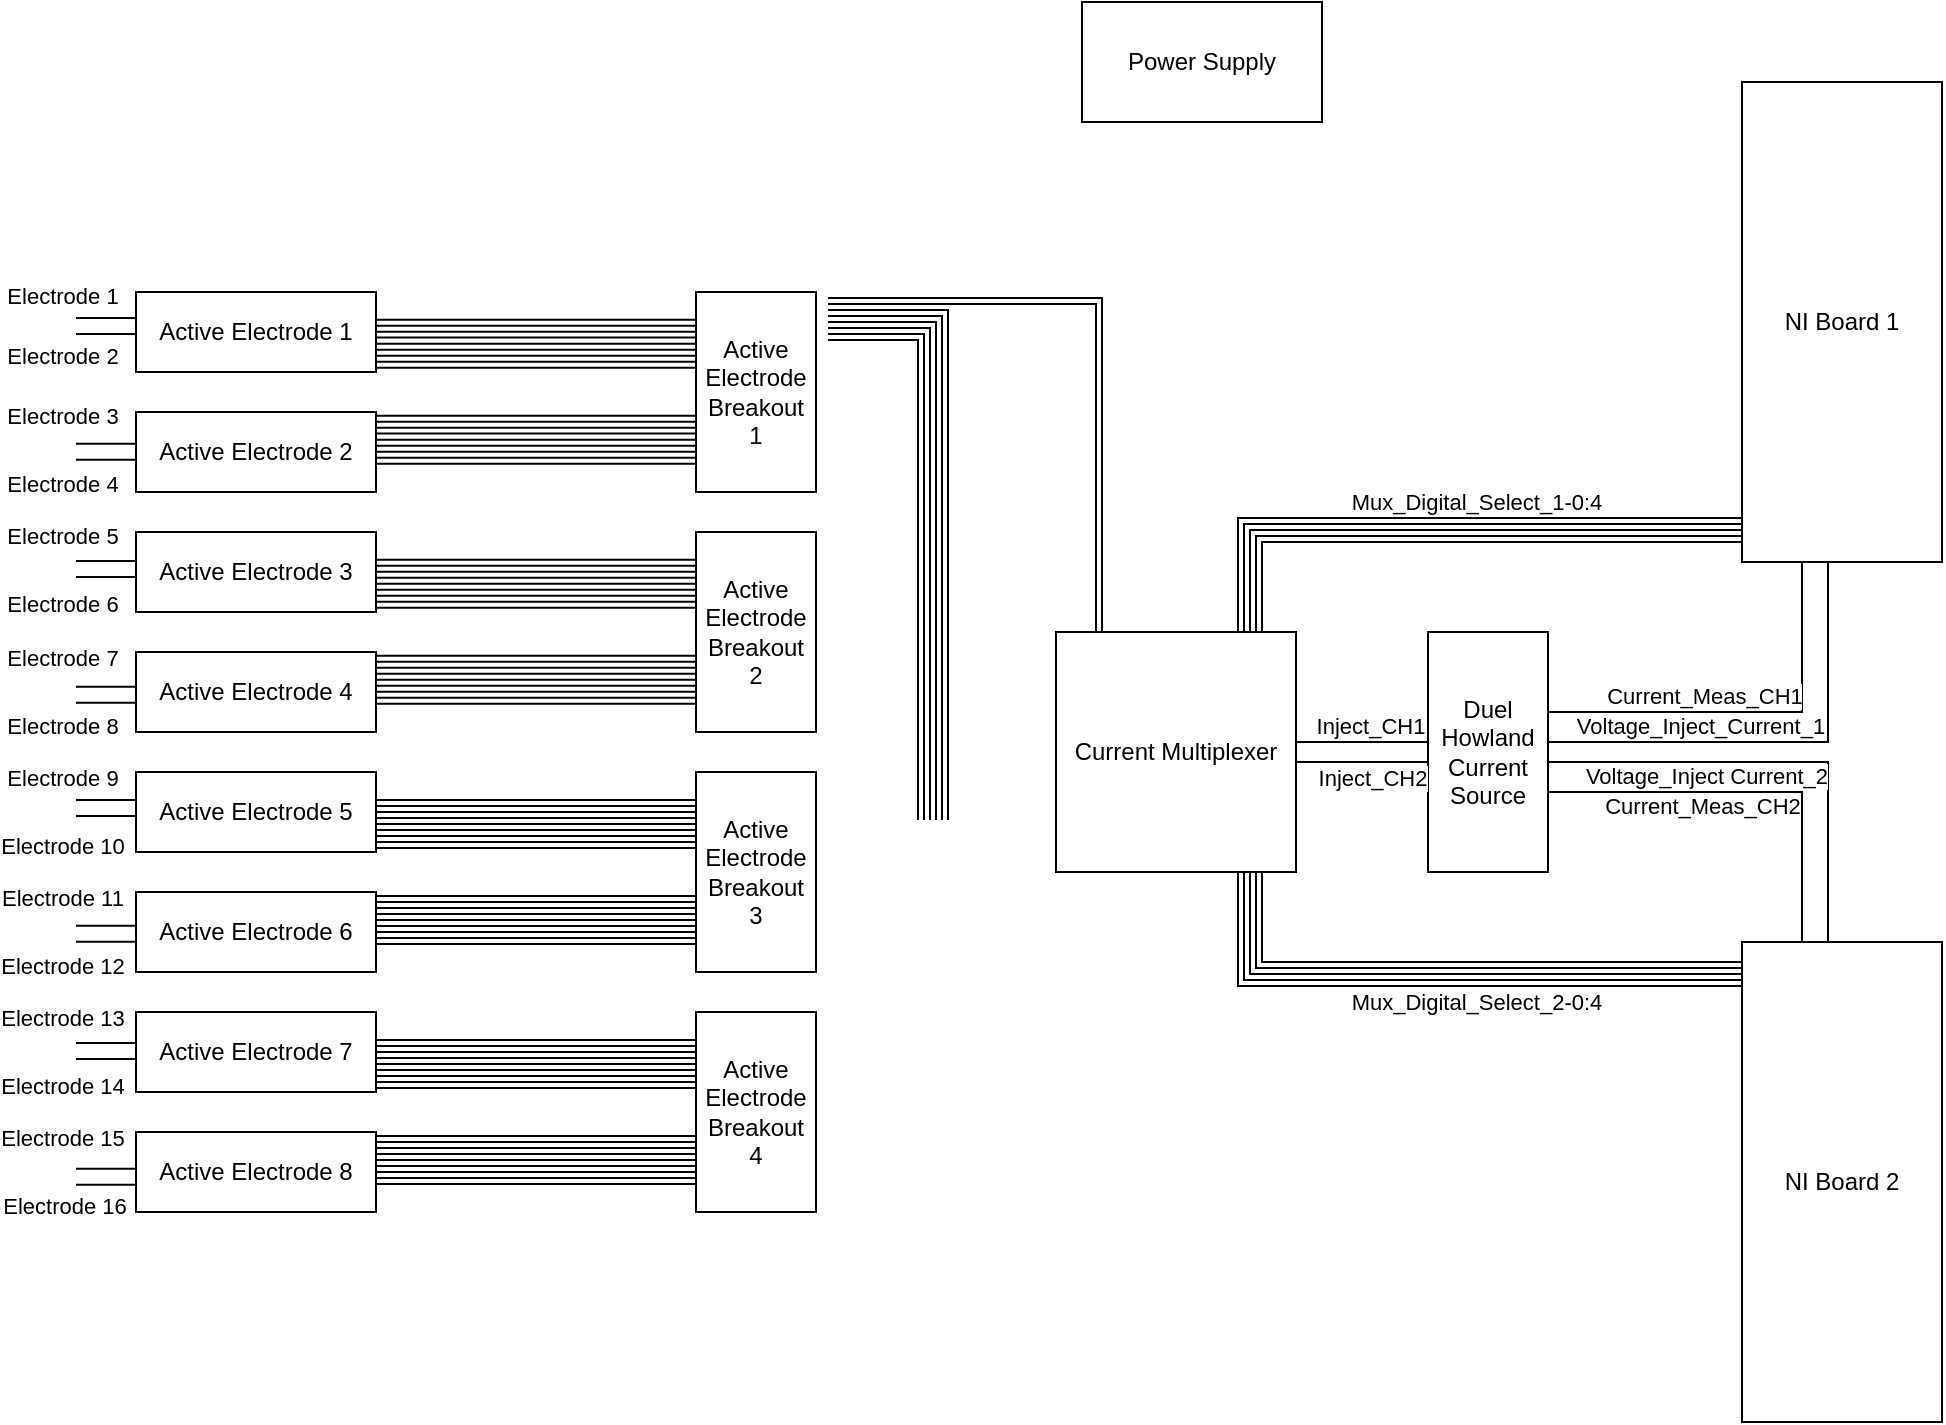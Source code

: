 <mxfile version="21.2.8" type="device">
  <diagram name="Page-1" id="ShV20Z2ZP1cV4ROH8Ejp">
    <mxGraphModel dx="332" dy="193" grid="1" gridSize="1" guides="1" tooltips="1" connect="0" arrows="1" fold="1" page="1" pageScale="1" pageWidth="1100" pageHeight="850" math="0" shadow="0">
      <root>
        <mxCell id="0" />
        <mxCell id="1" parent="0" />
        <mxCell id="7j_WNveRQaLAsvGpjoFR-3" value="Active Electrode 1" style="rounded=0;whiteSpace=wrap;html=1;labelBackgroundColor=none;" parent="1" vertex="1">
          <mxGeometry x="77" y="195" width="120" height="40" as="geometry" />
        </mxCell>
        <mxCell id="7j_WNveRQaLAsvGpjoFR-4" value="Active Electrode 2" style="rounded=0;whiteSpace=wrap;html=1;labelBackgroundColor=none;" parent="1" vertex="1">
          <mxGeometry x="77" y="255" width="120" height="40" as="geometry" />
        </mxCell>
        <mxCell id="7j_WNveRQaLAsvGpjoFR-5" value="Active Electrode 3" style="rounded=0;whiteSpace=wrap;html=1;labelBackgroundColor=none;" parent="1" vertex="1">
          <mxGeometry x="77" y="315" width="120" height="40" as="geometry" />
        </mxCell>
        <mxCell id="7j_WNveRQaLAsvGpjoFR-6" value="Active Electrode 4" style="rounded=0;whiteSpace=wrap;html=1;labelBackgroundColor=none;" parent="1" vertex="1">
          <mxGeometry x="77" y="375" width="120" height="40" as="geometry" />
        </mxCell>
        <mxCell id="7j_WNveRQaLAsvGpjoFR-7" value="Active Electrode 5" style="rounded=0;whiteSpace=wrap;html=1;labelBackgroundColor=none;" parent="1" vertex="1">
          <mxGeometry x="77" y="435" width="120" height="40" as="geometry" />
        </mxCell>
        <mxCell id="7j_WNveRQaLAsvGpjoFR-8" value="Active Electrode 6" style="rounded=0;whiteSpace=wrap;html=1;labelBackgroundColor=none;" parent="1" vertex="1">
          <mxGeometry x="77" y="495" width="120" height="40" as="geometry" />
        </mxCell>
        <mxCell id="7j_WNveRQaLAsvGpjoFR-9" value="Active Electrode 7" style="rounded=0;whiteSpace=wrap;html=1;labelBackgroundColor=none;" parent="1" vertex="1">
          <mxGeometry x="77" y="555" width="120" height="40" as="geometry" />
        </mxCell>
        <mxCell id="7j_WNveRQaLAsvGpjoFR-10" value="Active Electrode 8" style="rounded=0;whiteSpace=wrap;html=1;labelBackgroundColor=none;" parent="1" vertex="1">
          <mxGeometry x="77" y="615" width="120" height="40" as="geometry" />
        </mxCell>
        <mxCell id="7j_WNveRQaLAsvGpjoFR-11" value="Active Electrode&lt;div&gt;Breakout 1&lt;/div&gt;" style="rounded=0;whiteSpace=wrap;html=1;labelBackgroundColor=none;" parent="1" vertex="1">
          <mxGeometry x="357" y="195" width="60" height="100" as="geometry" />
        </mxCell>
        <mxCell id="7j_WNveRQaLAsvGpjoFR-12" value="Active Electrode&lt;div&gt;Breakout 2&lt;/div&gt;" style="rounded=0;whiteSpace=wrap;html=1;labelBackgroundColor=none;" parent="1" vertex="1">
          <mxGeometry x="357" y="315" width="60" height="100" as="geometry" />
        </mxCell>
        <mxCell id="7j_WNveRQaLAsvGpjoFR-13" value="Active Electrode Breakout 3" style="rounded=0;whiteSpace=wrap;html=1;labelBackgroundColor=none;" parent="1" vertex="1">
          <mxGeometry x="357" y="435" width="60" height="100" as="geometry" />
        </mxCell>
        <mxCell id="7j_WNveRQaLAsvGpjoFR-14" value="Active Electrode Breakout 4" style="rounded=0;whiteSpace=wrap;html=1;labelBackgroundColor=none;" parent="1" vertex="1">
          <mxGeometry x="357" y="555" width="60" height="100" as="geometry" />
        </mxCell>
        <mxCell id="7j_WNveRQaLAsvGpjoFR-15" value="" style="endArrow=none;html=1;rounded=0;entryX=1.003;entryY=0.913;entryDx=0;entryDy=0;entryPerimeter=0;exitX=-0.008;exitY=0.355;exitDx=0;exitDy=0;exitPerimeter=0;labelBackgroundColor=none;fontColor=default;" parent="1" edge="1">
          <mxGeometry width="50" height="50" relative="1" as="geometry">
            <mxPoint x="357" y="232.83" as="sourcePoint" />
            <mxPoint x="197" y="232.83" as="targetPoint" />
          </mxGeometry>
        </mxCell>
        <mxCell id="7j_WNveRQaLAsvGpjoFR-17" value="" style="endArrow=none;html=1;rounded=0;entryX=1.003;entryY=0.913;entryDx=0;entryDy=0;entryPerimeter=0;exitX=-0.008;exitY=0.355;exitDx=0;exitDy=0;exitPerimeter=0;endSize=6;labelBackgroundColor=none;fontColor=default;" parent="1" edge="1">
          <mxGeometry width="50" height="50" relative="1" as="geometry">
            <mxPoint x="357" y="229.83" as="sourcePoint" />
            <mxPoint x="197" y="229.83" as="targetPoint" />
          </mxGeometry>
        </mxCell>
        <mxCell id="7j_WNveRQaLAsvGpjoFR-18" value="" style="endArrow=none;html=1;rounded=0;entryX=1.003;entryY=0.913;entryDx=0;entryDy=0;entryPerimeter=0;exitX=-0.008;exitY=0.355;exitDx=0;exitDy=0;exitPerimeter=0;endSize=6;labelBackgroundColor=none;fontColor=default;" parent="1" edge="1">
          <mxGeometry width="50" height="50" relative="1" as="geometry">
            <mxPoint x="357" y="226.83" as="sourcePoint" />
            <mxPoint x="197" y="226.83" as="targetPoint" />
          </mxGeometry>
        </mxCell>
        <mxCell id="7j_WNveRQaLAsvGpjoFR-19" value="" style="endArrow=none;html=1;rounded=0;entryX=1.003;entryY=0.913;entryDx=0;entryDy=0;entryPerimeter=0;exitX=-0.008;exitY=0.355;exitDx=0;exitDy=0;exitPerimeter=0;labelBackgroundColor=none;fontColor=default;" parent="1" edge="1">
          <mxGeometry width="50" height="50" relative="1" as="geometry">
            <mxPoint x="357" y="223.83" as="sourcePoint" />
            <mxPoint x="197" y="223.83" as="targetPoint" />
          </mxGeometry>
        </mxCell>
        <mxCell id="7j_WNveRQaLAsvGpjoFR-20" value="" style="endArrow=none;html=1;rounded=0;entryX=1.003;entryY=0.913;entryDx=0;entryDy=0;entryPerimeter=0;exitX=-0.008;exitY=0.355;exitDx=0;exitDy=0;exitPerimeter=0;endSize=6;labelBackgroundColor=none;fontColor=default;" parent="1" edge="1">
          <mxGeometry width="50" height="50" relative="1" as="geometry">
            <mxPoint x="357" y="220.83" as="sourcePoint" />
            <mxPoint x="197" y="220.83" as="targetPoint" />
          </mxGeometry>
        </mxCell>
        <mxCell id="7j_WNveRQaLAsvGpjoFR-21" value="" style="endArrow=none;html=1;rounded=0;entryX=1.003;entryY=0.913;entryDx=0;entryDy=0;entryPerimeter=0;exitX=-0.008;exitY=0.355;exitDx=0;exitDy=0;exitPerimeter=0;endSize=6;labelBackgroundColor=none;fontColor=default;" parent="1" edge="1">
          <mxGeometry width="50" height="50" relative="1" as="geometry">
            <mxPoint x="357" y="217.81" as="sourcePoint" />
            <mxPoint x="197" y="217.81" as="targetPoint" />
          </mxGeometry>
        </mxCell>
        <mxCell id="7j_WNveRQaLAsvGpjoFR-22" value="" style="endArrow=none;html=1;rounded=0;entryX=1.003;entryY=0.913;entryDx=0;entryDy=0;entryPerimeter=0;exitX=-0.008;exitY=0.355;exitDx=0;exitDy=0;exitPerimeter=0;labelBackgroundColor=none;fontColor=default;" parent="1" edge="1">
          <mxGeometry width="50" height="50" relative="1" as="geometry">
            <mxPoint x="357" y="214.83" as="sourcePoint" />
            <mxPoint x="197" y="214.83" as="targetPoint" />
          </mxGeometry>
        </mxCell>
        <mxCell id="7j_WNveRQaLAsvGpjoFR-23" value="" style="endArrow=none;html=1;rounded=0;entryX=1.003;entryY=0.913;entryDx=0;entryDy=0;entryPerimeter=0;exitX=-0.008;exitY=0.355;exitDx=0;exitDy=0;exitPerimeter=0;endSize=6;labelBackgroundColor=none;fontColor=default;" parent="1" edge="1">
          <mxGeometry width="50" height="50" relative="1" as="geometry">
            <mxPoint x="357" y="211.83" as="sourcePoint" />
            <mxPoint x="197" y="211.83" as="targetPoint" />
          </mxGeometry>
        </mxCell>
        <mxCell id="7j_WNveRQaLAsvGpjoFR-24" value="" style="endArrow=none;html=1;rounded=0;entryX=1.003;entryY=0.913;entryDx=0;entryDy=0;entryPerimeter=0;exitX=-0.008;exitY=0.355;exitDx=0;exitDy=0;exitPerimeter=0;endSize=6;labelBackgroundColor=none;fontColor=default;" parent="1" edge="1">
          <mxGeometry width="50" height="50" relative="1" as="geometry">
            <mxPoint x="357" y="208.83" as="sourcePoint" />
            <mxPoint x="197" y="208.83" as="targetPoint" />
          </mxGeometry>
        </mxCell>
        <mxCell id="7j_WNveRQaLAsvGpjoFR-25" value="" style="endArrow=none;html=1;rounded=0;entryX=1.003;entryY=0.913;entryDx=0;entryDy=0;entryPerimeter=0;exitX=-0.008;exitY=0.355;exitDx=0;exitDy=0;exitPerimeter=0;labelBackgroundColor=none;fontColor=default;" parent="1" edge="1">
          <mxGeometry width="50" height="50" relative="1" as="geometry">
            <mxPoint x="357" y="280.83" as="sourcePoint" />
            <mxPoint x="197" y="280.83" as="targetPoint" />
          </mxGeometry>
        </mxCell>
        <mxCell id="7j_WNveRQaLAsvGpjoFR-26" value="" style="endArrow=none;html=1;rounded=0;entryX=1.003;entryY=0.913;entryDx=0;entryDy=0;entryPerimeter=0;exitX=-0.008;exitY=0.355;exitDx=0;exitDy=0;exitPerimeter=0;endSize=6;labelBackgroundColor=none;fontColor=default;" parent="1" edge="1">
          <mxGeometry width="50" height="50" relative="1" as="geometry">
            <mxPoint x="357" y="277.83" as="sourcePoint" />
            <mxPoint x="197" y="277.83" as="targetPoint" />
          </mxGeometry>
        </mxCell>
        <mxCell id="7j_WNveRQaLAsvGpjoFR-27" value="" style="endArrow=none;html=1;rounded=0;entryX=1.003;entryY=0.913;entryDx=0;entryDy=0;entryPerimeter=0;exitX=-0.008;exitY=0.355;exitDx=0;exitDy=0;exitPerimeter=0;endSize=6;labelBackgroundColor=none;fontColor=default;" parent="1" edge="1">
          <mxGeometry width="50" height="50" relative="1" as="geometry">
            <mxPoint x="357" y="274.83" as="sourcePoint" />
            <mxPoint x="197" y="274.83" as="targetPoint" />
          </mxGeometry>
        </mxCell>
        <mxCell id="7j_WNveRQaLAsvGpjoFR-28" value="" style="endArrow=none;html=1;rounded=0;entryX=1.003;entryY=0.913;entryDx=0;entryDy=0;entryPerimeter=0;exitX=-0.008;exitY=0.355;exitDx=0;exitDy=0;exitPerimeter=0;labelBackgroundColor=none;fontColor=default;" parent="1" edge="1">
          <mxGeometry width="50" height="50" relative="1" as="geometry">
            <mxPoint x="357" y="271.83" as="sourcePoint" />
            <mxPoint x="197" y="271.83" as="targetPoint" />
          </mxGeometry>
        </mxCell>
        <mxCell id="7j_WNveRQaLAsvGpjoFR-29" value="" style="endArrow=none;html=1;rounded=0;entryX=1.003;entryY=0.913;entryDx=0;entryDy=0;entryPerimeter=0;exitX=-0.008;exitY=0.355;exitDx=0;exitDy=0;exitPerimeter=0;endSize=6;labelBackgroundColor=none;fontColor=default;" parent="1" edge="1">
          <mxGeometry width="50" height="50" relative="1" as="geometry">
            <mxPoint x="357" y="268.83" as="sourcePoint" />
            <mxPoint x="197" y="268.83" as="targetPoint" />
          </mxGeometry>
        </mxCell>
        <mxCell id="7j_WNveRQaLAsvGpjoFR-30" value="" style="endArrow=none;html=1;rounded=0;entryX=1.003;entryY=0.913;entryDx=0;entryDy=0;entryPerimeter=0;exitX=-0.008;exitY=0.355;exitDx=0;exitDy=0;exitPerimeter=0;endSize=6;labelBackgroundColor=none;fontColor=default;" parent="1" edge="1">
          <mxGeometry width="50" height="50" relative="1" as="geometry">
            <mxPoint x="357" y="265.81" as="sourcePoint" />
            <mxPoint x="197" y="265.81" as="targetPoint" />
          </mxGeometry>
        </mxCell>
        <mxCell id="7j_WNveRQaLAsvGpjoFR-31" value="" style="endArrow=none;html=1;rounded=0;entryX=1.003;entryY=0.913;entryDx=0;entryDy=0;entryPerimeter=0;exitX=-0.008;exitY=0.355;exitDx=0;exitDy=0;exitPerimeter=0;labelBackgroundColor=none;fontColor=default;" parent="1" edge="1">
          <mxGeometry width="50" height="50" relative="1" as="geometry">
            <mxPoint x="357" y="262.83" as="sourcePoint" />
            <mxPoint x="197" y="262.83" as="targetPoint" />
          </mxGeometry>
        </mxCell>
        <mxCell id="7j_WNveRQaLAsvGpjoFR-32" value="" style="endArrow=none;html=1;rounded=0;entryX=1.003;entryY=0.913;entryDx=0;entryDy=0;entryPerimeter=0;exitX=-0.008;exitY=0.355;exitDx=0;exitDy=0;exitPerimeter=0;endSize=6;labelBackgroundColor=none;fontColor=default;" parent="1" edge="1">
          <mxGeometry width="50" height="50" relative="1" as="geometry">
            <mxPoint x="357" y="259.83" as="sourcePoint" />
            <mxPoint x="197" y="259.83" as="targetPoint" />
          </mxGeometry>
        </mxCell>
        <mxCell id="7j_WNveRQaLAsvGpjoFR-33" value="" style="endArrow=none;html=1;rounded=0;entryX=1.003;entryY=0.913;entryDx=0;entryDy=0;entryPerimeter=0;exitX=-0.008;exitY=0.355;exitDx=0;exitDy=0;exitPerimeter=0;endSize=6;labelBackgroundColor=none;fontColor=default;" parent="1" edge="1">
          <mxGeometry width="50" height="50" relative="1" as="geometry">
            <mxPoint x="357" y="256.83" as="sourcePoint" />
            <mxPoint x="197" y="256.83" as="targetPoint" />
          </mxGeometry>
        </mxCell>
        <mxCell id="7j_WNveRQaLAsvGpjoFR-34" value="" style="endArrow=none;html=1;rounded=0;entryX=1.003;entryY=0.913;entryDx=0;entryDy=0;entryPerimeter=0;exitX=-0.008;exitY=0.355;exitDx=0;exitDy=0;exitPerimeter=0;labelBackgroundColor=none;fontColor=default;" parent="1" edge="1">
          <mxGeometry width="50" height="50" relative="1" as="geometry">
            <mxPoint x="357" y="352.86" as="sourcePoint" />
            <mxPoint x="197" y="352.86" as="targetPoint" />
          </mxGeometry>
        </mxCell>
        <mxCell id="7j_WNveRQaLAsvGpjoFR-35" value="" style="endArrow=none;html=1;rounded=0;entryX=1.003;entryY=0.913;entryDx=0;entryDy=0;entryPerimeter=0;exitX=-0.008;exitY=0.355;exitDx=0;exitDy=0;exitPerimeter=0;endSize=6;labelBackgroundColor=none;fontColor=default;" parent="1" edge="1">
          <mxGeometry width="50" height="50" relative="1" as="geometry">
            <mxPoint x="357" y="349.86" as="sourcePoint" />
            <mxPoint x="197" y="349.86" as="targetPoint" />
          </mxGeometry>
        </mxCell>
        <mxCell id="7j_WNveRQaLAsvGpjoFR-36" value="" style="endArrow=none;html=1;rounded=0;entryX=1.003;entryY=0.913;entryDx=0;entryDy=0;entryPerimeter=0;exitX=-0.008;exitY=0.355;exitDx=0;exitDy=0;exitPerimeter=0;endSize=6;labelBackgroundColor=none;fontColor=default;" parent="1" edge="1">
          <mxGeometry width="50" height="50" relative="1" as="geometry">
            <mxPoint x="357" y="346.86" as="sourcePoint" />
            <mxPoint x="197" y="346.86" as="targetPoint" />
          </mxGeometry>
        </mxCell>
        <mxCell id="7j_WNveRQaLAsvGpjoFR-37" value="" style="endArrow=none;html=1;rounded=0;entryX=1.003;entryY=0.913;entryDx=0;entryDy=0;entryPerimeter=0;exitX=-0.008;exitY=0.355;exitDx=0;exitDy=0;exitPerimeter=0;labelBackgroundColor=none;fontColor=default;" parent="1" edge="1">
          <mxGeometry width="50" height="50" relative="1" as="geometry">
            <mxPoint x="357" y="343.86" as="sourcePoint" />
            <mxPoint x="197" y="343.86" as="targetPoint" />
          </mxGeometry>
        </mxCell>
        <mxCell id="7j_WNveRQaLAsvGpjoFR-38" value="" style="endArrow=none;html=1;rounded=0;entryX=1.003;entryY=0.913;entryDx=0;entryDy=0;entryPerimeter=0;exitX=-0.008;exitY=0.355;exitDx=0;exitDy=0;exitPerimeter=0;endSize=6;labelBackgroundColor=none;fontColor=default;" parent="1" edge="1">
          <mxGeometry width="50" height="50" relative="1" as="geometry">
            <mxPoint x="357" y="340.86" as="sourcePoint" />
            <mxPoint x="197" y="340.86" as="targetPoint" />
          </mxGeometry>
        </mxCell>
        <mxCell id="7j_WNveRQaLAsvGpjoFR-39" value="" style="endArrow=none;html=1;rounded=0;entryX=1.003;entryY=0.913;entryDx=0;entryDy=0;entryPerimeter=0;exitX=-0.008;exitY=0.355;exitDx=0;exitDy=0;exitPerimeter=0;endSize=6;labelBackgroundColor=none;fontColor=default;" parent="1" edge="1">
          <mxGeometry width="50" height="50" relative="1" as="geometry">
            <mxPoint x="357" y="337.84" as="sourcePoint" />
            <mxPoint x="197" y="337.84" as="targetPoint" />
          </mxGeometry>
        </mxCell>
        <mxCell id="7j_WNveRQaLAsvGpjoFR-40" value="" style="endArrow=none;html=1;rounded=0;entryX=1.003;entryY=0.913;entryDx=0;entryDy=0;entryPerimeter=0;exitX=-0.008;exitY=0.355;exitDx=0;exitDy=0;exitPerimeter=0;labelBackgroundColor=none;fontColor=default;" parent="1" edge="1">
          <mxGeometry width="50" height="50" relative="1" as="geometry">
            <mxPoint x="357" y="334.86" as="sourcePoint" />
            <mxPoint x="197" y="334.86" as="targetPoint" />
          </mxGeometry>
        </mxCell>
        <mxCell id="7j_WNveRQaLAsvGpjoFR-41" value="" style="endArrow=none;html=1;rounded=0;entryX=1.003;entryY=0.913;entryDx=0;entryDy=0;entryPerimeter=0;exitX=-0.008;exitY=0.355;exitDx=0;exitDy=0;exitPerimeter=0;endSize=6;labelBackgroundColor=none;fontColor=default;" parent="1" edge="1">
          <mxGeometry width="50" height="50" relative="1" as="geometry">
            <mxPoint x="357" y="331.86" as="sourcePoint" />
            <mxPoint x="197" y="331.86" as="targetPoint" />
          </mxGeometry>
        </mxCell>
        <mxCell id="7j_WNveRQaLAsvGpjoFR-42" value="" style="endArrow=none;html=1;rounded=0;entryX=1.003;entryY=0.913;entryDx=0;entryDy=0;entryPerimeter=0;exitX=-0.008;exitY=0.355;exitDx=0;exitDy=0;exitPerimeter=0;endSize=6;labelBackgroundColor=none;fontColor=default;" parent="1" edge="1">
          <mxGeometry width="50" height="50" relative="1" as="geometry">
            <mxPoint x="357" y="328.86" as="sourcePoint" />
            <mxPoint x="197" y="328.86" as="targetPoint" />
          </mxGeometry>
        </mxCell>
        <mxCell id="7j_WNveRQaLAsvGpjoFR-43" value="" style="endArrow=none;html=1;rounded=0;entryX=1.003;entryY=0.913;entryDx=0;entryDy=0;entryPerimeter=0;exitX=-0.008;exitY=0.355;exitDx=0;exitDy=0;exitPerimeter=0;labelBackgroundColor=none;fontColor=default;" parent="1" edge="1">
          <mxGeometry width="50" height="50" relative="1" as="geometry">
            <mxPoint x="357" y="400.86" as="sourcePoint" />
            <mxPoint x="197" y="400.86" as="targetPoint" />
          </mxGeometry>
        </mxCell>
        <mxCell id="7j_WNveRQaLAsvGpjoFR-44" value="" style="endArrow=none;html=1;rounded=0;entryX=1.003;entryY=0.913;entryDx=0;entryDy=0;entryPerimeter=0;exitX=-0.008;exitY=0.355;exitDx=0;exitDy=0;exitPerimeter=0;endSize=6;labelBackgroundColor=none;fontColor=default;" parent="1" edge="1">
          <mxGeometry width="50" height="50" relative="1" as="geometry">
            <mxPoint x="357" y="397.86" as="sourcePoint" />
            <mxPoint x="197" y="397.86" as="targetPoint" />
          </mxGeometry>
        </mxCell>
        <mxCell id="7j_WNveRQaLAsvGpjoFR-45" value="" style="endArrow=none;html=1;rounded=0;entryX=1.003;entryY=0.913;entryDx=0;entryDy=0;entryPerimeter=0;exitX=-0.008;exitY=0.355;exitDx=0;exitDy=0;exitPerimeter=0;endSize=6;labelBackgroundColor=none;fontColor=default;" parent="1" edge="1">
          <mxGeometry width="50" height="50" relative="1" as="geometry">
            <mxPoint x="357" y="394.86" as="sourcePoint" />
            <mxPoint x="197" y="394.86" as="targetPoint" />
          </mxGeometry>
        </mxCell>
        <mxCell id="7j_WNveRQaLAsvGpjoFR-46" value="" style="endArrow=none;html=1;rounded=0;entryX=1.003;entryY=0.913;entryDx=0;entryDy=0;entryPerimeter=0;exitX=-0.008;exitY=0.355;exitDx=0;exitDy=0;exitPerimeter=0;labelBackgroundColor=none;fontColor=default;" parent="1" edge="1">
          <mxGeometry width="50" height="50" relative="1" as="geometry">
            <mxPoint x="357" y="391.86" as="sourcePoint" />
            <mxPoint x="197" y="391.86" as="targetPoint" />
          </mxGeometry>
        </mxCell>
        <mxCell id="7j_WNveRQaLAsvGpjoFR-47" value="" style="endArrow=none;html=1;rounded=0;entryX=1.003;entryY=0.913;entryDx=0;entryDy=0;entryPerimeter=0;exitX=-0.008;exitY=0.355;exitDx=0;exitDy=0;exitPerimeter=0;endSize=6;labelBackgroundColor=none;fontColor=default;" parent="1" edge="1">
          <mxGeometry width="50" height="50" relative="1" as="geometry">
            <mxPoint x="357" y="388.86" as="sourcePoint" />
            <mxPoint x="197" y="388.86" as="targetPoint" />
          </mxGeometry>
        </mxCell>
        <mxCell id="7j_WNveRQaLAsvGpjoFR-48" value="" style="endArrow=none;html=1;rounded=0;entryX=1.003;entryY=0.913;entryDx=0;entryDy=0;entryPerimeter=0;exitX=-0.008;exitY=0.355;exitDx=0;exitDy=0;exitPerimeter=0;endSize=6;labelBackgroundColor=none;fontColor=default;" parent="1" edge="1">
          <mxGeometry width="50" height="50" relative="1" as="geometry">
            <mxPoint x="357" y="385.84" as="sourcePoint" />
            <mxPoint x="197" y="385.84" as="targetPoint" />
          </mxGeometry>
        </mxCell>
        <mxCell id="7j_WNveRQaLAsvGpjoFR-49" value="" style="endArrow=none;html=1;rounded=0;entryX=1.003;entryY=0.913;entryDx=0;entryDy=0;entryPerimeter=0;exitX=-0.008;exitY=0.355;exitDx=0;exitDy=0;exitPerimeter=0;labelBackgroundColor=none;fontColor=default;" parent="1" edge="1">
          <mxGeometry width="50" height="50" relative="1" as="geometry">
            <mxPoint x="357" y="382.86" as="sourcePoint" />
            <mxPoint x="197" y="382.86" as="targetPoint" />
          </mxGeometry>
        </mxCell>
        <mxCell id="7j_WNveRQaLAsvGpjoFR-50" value="" style="endArrow=none;html=1;rounded=0;entryX=1.003;entryY=0.913;entryDx=0;entryDy=0;entryPerimeter=0;exitX=-0.008;exitY=0.355;exitDx=0;exitDy=0;exitPerimeter=0;endSize=6;labelBackgroundColor=none;fontColor=default;" parent="1" edge="1">
          <mxGeometry width="50" height="50" relative="1" as="geometry">
            <mxPoint x="357" y="379.86" as="sourcePoint" />
            <mxPoint x="197" y="379.86" as="targetPoint" />
          </mxGeometry>
        </mxCell>
        <mxCell id="7j_WNveRQaLAsvGpjoFR-51" value="" style="endArrow=none;html=1;rounded=0;entryX=1.003;entryY=0.913;entryDx=0;entryDy=0;entryPerimeter=0;exitX=-0.008;exitY=0.355;exitDx=0;exitDy=0;exitPerimeter=0;endSize=6;labelBackgroundColor=none;fontColor=default;" parent="1" edge="1">
          <mxGeometry width="50" height="50" relative="1" as="geometry">
            <mxPoint x="357" y="376.86" as="sourcePoint" />
            <mxPoint x="197" y="376.86" as="targetPoint" />
          </mxGeometry>
        </mxCell>
        <mxCell id="7j_WNveRQaLAsvGpjoFR-52" value="" style="endArrow=none;html=1;rounded=0;entryX=1.003;entryY=0.913;entryDx=0;entryDy=0;entryPerimeter=0;exitX=-0.008;exitY=0.355;exitDx=0;exitDy=0;exitPerimeter=0;labelBackgroundColor=none;fontColor=default;" parent="1" edge="1">
          <mxGeometry width="50" height="50" relative="1" as="geometry">
            <mxPoint x="357" y="473" as="sourcePoint" />
            <mxPoint x="197" y="473" as="targetPoint" />
          </mxGeometry>
        </mxCell>
        <mxCell id="7j_WNveRQaLAsvGpjoFR-53" value="" style="endArrow=none;html=1;rounded=0;entryX=1.003;entryY=0.913;entryDx=0;entryDy=0;entryPerimeter=0;exitX=-0.008;exitY=0.355;exitDx=0;exitDy=0;exitPerimeter=0;endSize=6;labelBackgroundColor=none;fontColor=default;" parent="1" edge="1">
          <mxGeometry width="50" height="50" relative="1" as="geometry">
            <mxPoint x="357" y="470" as="sourcePoint" />
            <mxPoint x="197" y="470" as="targetPoint" />
          </mxGeometry>
        </mxCell>
        <mxCell id="7j_WNveRQaLAsvGpjoFR-54" value="" style="endArrow=none;html=1;rounded=0;entryX=1.003;entryY=0.913;entryDx=0;entryDy=0;entryPerimeter=0;exitX=-0.008;exitY=0.355;exitDx=0;exitDy=0;exitPerimeter=0;endSize=6;labelBackgroundColor=none;fontColor=default;" parent="1" edge="1">
          <mxGeometry width="50" height="50" relative="1" as="geometry">
            <mxPoint x="357" y="467" as="sourcePoint" />
            <mxPoint x="197" y="467" as="targetPoint" />
          </mxGeometry>
        </mxCell>
        <mxCell id="7j_WNveRQaLAsvGpjoFR-55" value="" style="endArrow=none;html=1;rounded=0;entryX=1.003;entryY=0.913;entryDx=0;entryDy=0;entryPerimeter=0;exitX=-0.008;exitY=0.355;exitDx=0;exitDy=0;exitPerimeter=0;labelBackgroundColor=none;fontColor=default;" parent="1" edge="1">
          <mxGeometry width="50" height="50" relative="1" as="geometry">
            <mxPoint x="357" y="464" as="sourcePoint" />
            <mxPoint x="197" y="464" as="targetPoint" />
          </mxGeometry>
        </mxCell>
        <mxCell id="7j_WNveRQaLAsvGpjoFR-56" value="" style="endArrow=none;html=1;rounded=0;entryX=1.003;entryY=0.913;entryDx=0;entryDy=0;entryPerimeter=0;exitX=-0.008;exitY=0.355;exitDx=0;exitDy=0;exitPerimeter=0;endSize=6;labelBackgroundColor=none;fontColor=default;" parent="1" edge="1">
          <mxGeometry width="50" height="50" relative="1" as="geometry">
            <mxPoint x="357" y="461" as="sourcePoint" />
            <mxPoint x="197" y="461" as="targetPoint" />
          </mxGeometry>
        </mxCell>
        <mxCell id="7j_WNveRQaLAsvGpjoFR-57" value="" style="endArrow=none;html=1;rounded=0;entryX=1.003;entryY=0.913;entryDx=0;entryDy=0;entryPerimeter=0;exitX=-0.008;exitY=0.355;exitDx=0;exitDy=0;exitPerimeter=0;endSize=6;labelBackgroundColor=none;fontColor=default;" parent="1" edge="1">
          <mxGeometry width="50" height="50" relative="1" as="geometry">
            <mxPoint x="357" y="457.98" as="sourcePoint" />
            <mxPoint x="197" y="457.98" as="targetPoint" />
          </mxGeometry>
        </mxCell>
        <mxCell id="7j_WNveRQaLAsvGpjoFR-58" value="" style="endArrow=none;html=1;rounded=0;entryX=1.003;entryY=0.913;entryDx=0;entryDy=0;entryPerimeter=0;exitX=-0.008;exitY=0.355;exitDx=0;exitDy=0;exitPerimeter=0;labelBackgroundColor=none;fontColor=default;" parent="1" edge="1">
          <mxGeometry width="50" height="50" relative="1" as="geometry">
            <mxPoint x="357" y="455" as="sourcePoint" />
            <mxPoint x="197" y="455" as="targetPoint" />
          </mxGeometry>
        </mxCell>
        <mxCell id="7j_WNveRQaLAsvGpjoFR-59" value="" style="endArrow=none;html=1;rounded=0;entryX=1.003;entryY=0.913;entryDx=0;entryDy=0;entryPerimeter=0;exitX=-0.008;exitY=0.355;exitDx=0;exitDy=0;exitPerimeter=0;endSize=6;labelBackgroundColor=none;fontColor=default;" parent="1" edge="1">
          <mxGeometry width="50" height="50" relative="1" as="geometry">
            <mxPoint x="357" y="452" as="sourcePoint" />
            <mxPoint x="197" y="452" as="targetPoint" />
          </mxGeometry>
        </mxCell>
        <mxCell id="7j_WNveRQaLAsvGpjoFR-60" value="" style="endArrow=none;html=1;rounded=0;entryX=1.003;entryY=0.913;entryDx=0;entryDy=0;entryPerimeter=0;exitX=-0.008;exitY=0.355;exitDx=0;exitDy=0;exitPerimeter=0;endSize=6;labelBackgroundColor=none;fontColor=default;" parent="1" edge="1">
          <mxGeometry width="50" height="50" relative="1" as="geometry">
            <mxPoint x="357" y="449" as="sourcePoint" />
            <mxPoint x="197" y="449" as="targetPoint" />
          </mxGeometry>
        </mxCell>
        <mxCell id="7j_WNveRQaLAsvGpjoFR-61" value="" style="endArrow=none;html=1;rounded=0;entryX=1.003;entryY=0.913;entryDx=0;entryDy=0;entryPerimeter=0;exitX=-0.008;exitY=0.355;exitDx=0;exitDy=0;exitPerimeter=0;labelBackgroundColor=none;fontColor=default;" parent="1" edge="1">
          <mxGeometry width="50" height="50" relative="1" as="geometry">
            <mxPoint x="357" y="521" as="sourcePoint" />
            <mxPoint x="197" y="521" as="targetPoint" />
          </mxGeometry>
        </mxCell>
        <mxCell id="7j_WNveRQaLAsvGpjoFR-62" value="" style="endArrow=none;html=1;rounded=0;entryX=1.003;entryY=0.913;entryDx=0;entryDy=0;entryPerimeter=0;exitX=-0.008;exitY=0.355;exitDx=0;exitDy=0;exitPerimeter=0;endSize=6;labelBackgroundColor=none;fontColor=default;" parent="1" edge="1">
          <mxGeometry width="50" height="50" relative="1" as="geometry">
            <mxPoint x="357" y="518" as="sourcePoint" />
            <mxPoint x="197" y="518" as="targetPoint" />
          </mxGeometry>
        </mxCell>
        <mxCell id="7j_WNveRQaLAsvGpjoFR-63" value="" style="endArrow=none;html=1;rounded=0;entryX=1.003;entryY=0.913;entryDx=0;entryDy=0;entryPerimeter=0;exitX=-0.008;exitY=0.355;exitDx=0;exitDy=0;exitPerimeter=0;endSize=6;labelBackgroundColor=none;fontColor=default;" parent="1" edge="1">
          <mxGeometry width="50" height="50" relative="1" as="geometry">
            <mxPoint x="357" y="515" as="sourcePoint" />
            <mxPoint x="197" y="515" as="targetPoint" />
          </mxGeometry>
        </mxCell>
        <mxCell id="7j_WNveRQaLAsvGpjoFR-64" value="" style="endArrow=none;html=1;rounded=0;entryX=1.003;entryY=0.913;entryDx=0;entryDy=0;entryPerimeter=0;exitX=-0.008;exitY=0.355;exitDx=0;exitDy=0;exitPerimeter=0;labelBackgroundColor=none;fontColor=default;" parent="1" edge="1">
          <mxGeometry width="50" height="50" relative="1" as="geometry">
            <mxPoint x="357" y="512" as="sourcePoint" />
            <mxPoint x="197" y="512" as="targetPoint" />
          </mxGeometry>
        </mxCell>
        <mxCell id="7j_WNveRQaLAsvGpjoFR-65" value="" style="endArrow=none;html=1;rounded=0;entryX=1.003;entryY=0.913;entryDx=0;entryDy=0;entryPerimeter=0;exitX=-0.008;exitY=0.355;exitDx=0;exitDy=0;exitPerimeter=0;endSize=6;labelBackgroundColor=none;fontColor=default;" parent="1" edge="1">
          <mxGeometry width="50" height="50" relative="1" as="geometry">
            <mxPoint x="357" y="509" as="sourcePoint" />
            <mxPoint x="197" y="509" as="targetPoint" />
          </mxGeometry>
        </mxCell>
        <mxCell id="7j_WNveRQaLAsvGpjoFR-66" value="" style="endArrow=none;html=1;rounded=0;entryX=1.003;entryY=0.913;entryDx=0;entryDy=0;entryPerimeter=0;exitX=-0.008;exitY=0.355;exitDx=0;exitDy=0;exitPerimeter=0;endSize=6;labelBackgroundColor=none;fontColor=default;" parent="1" edge="1">
          <mxGeometry width="50" height="50" relative="1" as="geometry">
            <mxPoint x="357" y="505.98" as="sourcePoint" />
            <mxPoint x="197" y="505.98" as="targetPoint" />
          </mxGeometry>
        </mxCell>
        <mxCell id="7j_WNveRQaLAsvGpjoFR-67" value="" style="endArrow=none;html=1;rounded=0;entryX=1.003;entryY=0.913;entryDx=0;entryDy=0;entryPerimeter=0;exitX=-0.008;exitY=0.355;exitDx=0;exitDy=0;exitPerimeter=0;labelBackgroundColor=none;fontColor=default;" parent="1" edge="1">
          <mxGeometry width="50" height="50" relative="1" as="geometry">
            <mxPoint x="357" y="503" as="sourcePoint" />
            <mxPoint x="197" y="503" as="targetPoint" />
          </mxGeometry>
        </mxCell>
        <mxCell id="7j_WNveRQaLAsvGpjoFR-68" value="" style="endArrow=none;html=1;rounded=0;entryX=1.003;entryY=0.913;entryDx=0;entryDy=0;entryPerimeter=0;exitX=-0.008;exitY=0.355;exitDx=0;exitDy=0;exitPerimeter=0;endSize=6;labelBackgroundColor=none;fontColor=default;" parent="1" edge="1">
          <mxGeometry width="50" height="50" relative="1" as="geometry">
            <mxPoint x="357" y="500" as="sourcePoint" />
            <mxPoint x="197" y="500" as="targetPoint" />
          </mxGeometry>
        </mxCell>
        <mxCell id="7j_WNveRQaLAsvGpjoFR-69" value="" style="endArrow=none;html=1;rounded=0;entryX=1.003;entryY=0.913;entryDx=0;entryDy=0;entryPerimeter=0;exitX=-0.008;exitY=0.355;exitDx=0;exitDy=0;exitPerimeter=0;endSize=6;labelBackgroundColor=none;fontColor=default;" parent="1" edge="1">
          <mxGeometry width="50" height="50" relative="1" as="geometry">
            <mxPoint x="357" y="497" as="sourcePoint" />
            <mxPoint x="197" y="497" as="targetPoint" />
          </mxGeometry>
        </mxCell>
        <mxCell id="7j_WNveRQaLAsvGpjoFR-70" value="" style="endArrow=none;html=1;rounded=0;entryX=1.003;entryY=0.913;entryDx=0;entryDy=0;entryPerimeter=0;exitX=-0.008;exitY=0.355;exitDx=0;exitDy=0;exitPerimeter=0;labelBackgroundColor=none;fontColor=default;" parent="1" edge="1">
          <mxGeometry width="50" height="50" relative="1" as="geometry">
            <mxPoint x="357" y="593.03" as="sourcePoint" />
            <mxPoint x="197" y="593.03" as="targetPoint" />
          </mxGeometry>
        </mxCell>
        <mxCell id="7j_WNveRQaLAsvGpjoFR-71" value="" style="endArrow=none;html=1;rounded=0;entryX=1.003;entryY=0.913;entryDx=0;entryDy=0;entryPerimeter=0;exitX=-0.008;exitY=0.355;exitDx=0;exitDy=0;exitPerimeter=0;endSize=6;labelBackgroundColor=none;fontColor=default;" parent="1" edge="1">
          <mxGeometry width="50" height="50" relative="1" as="geometry">
            <mxPoint x="357" y="590.03" as="sourcePoint" />
            <mxPoint x="197" y="590.03" as="targetPoint" />
          </mxGeometry>
        </mxCell>
        <mxCell id="7j_WNveRQaLAsvGpjoFR-72" value="" style="endArrow=none;html=1;rounded=0;entryX=1.003;entryY=0.913;entryDx=0;entryDy=0;entryPerimeter=0;exitX=-0.008;exitY=0.355;exitDx=0;exitDy=0;exitPerimeter=0;endSize=6;labelBackgroundColor=none;fontColor=default;" parent="1" edge="1">
          <mxGeometry width="50" height="50" relative="1" as="geometry">
            <mxPoint x="357" y="587.03" as="sourcePoint" />
            <mxPoint x="197" y="587.03" as="targetPoint" />
          </mxGeometry>
        </mxCell>
        <mxCell id="7j_WNveRQaLAsvGpjoFR-73" value="" style="endArrow=none;html=1;rounded=0;entryX=1.003;entryY=0.913;entryDx=0;entryDy=0;entryPerimeter=0;exitX=-0.008;exitY=0.355;exitDx=0;exitDy=0;exitPerimeter=0;labelBackgroundColor=none;fontColor=default;" parent="1" edge="1">
          <mxGeometry width="50" height="50" relative="1" as="geometry">
            <mxPoint x="357" y="584.03" as="sourcePoint" />
            <mxPoint x="197" y="584.03" as="targetPoint" />
          </mxGeometry>
        </mxCell>
        <mxCell id="7j_WNveRQaLAsvGpjoFR-74" value="" style="endArrow=none;html=1;rounded=0;entryX=1.003;entryY=0.913;entryDx=0;entryDy=0;entryPerimeter=0;exitX=-0.008;exitY=0.355;exitDx=0;exitDy=0;exitPerimeter=0;endSize=6;labelBackgroundColor=none;fontColor=default;" parent="1" edge="1">
          <mxGeometry width="50" height="50" relative="1" as="geometry">
            <mxPoint x="357" y="581.03" as="sourcePoint" />
            <mxPoint x="197" y="581.03" as="targetPoint" />
          </mxGeometry>
        </mxCell>
        <mxCell id="7j_WNveRQaLAsvGpjoFR-75" value="" style="endArrow=none;html=1;rounded=0;entryX=1.003;entryY=0.913;entryDx=0;entryDy=0;entryPerimeter=0;exitX=-0.008;exitY=0.355;exitDx=0;exitDy=0;exitPerimeter=0;endSize=6;labelBackgroundColor=none;fontColor=default;" parent="1" edge="1">
          <mxGeometry width="50" height="50" relative="1" as="geometry">
            <mxPoint x="357" y="578.01" as="sourcePoint" />
            <mxPoint x="197" y="578.01" as="targetPoint" />
          </mxGeometry>
        </mxCell>
        <mxCell id="7j_WNveRQaLAsvGpjoFR-76" value="" style="endArrow=none;html=1;rounded=0;entryX=1.003;entryY=0.913;entryDx=0;entryDy=0;entryPerimeter=0;exitX=-0.008;exitY=0.355;exitDx=0;exitDy=0;exitPerimeter=0;labelBackgroundColor=none;fontColor=default;" parent="1" edge="1">
          <mxGeometry width="50" height="50" relative="1" as="geometry">
            <mxPoint x="357" y="575.03" as="sourcePoint" />
            <mxPoint x="197" y="575.03" as="targetPoint" />
          </mxGeometry>
        </mxCell>
        <mxCell id="7j_WNveRQaLAsvGpjoFR-77" value="" style="endArrow=none;html=1;rounded=0;entryX=1.003;entryY=0.913;entryDx=0;entryDy=0;entryPerimeter=0;exitX=-0.008;exitY=0.355;exitDx=0;exitDy=0;exitPerimeter=0;endSize=6;labelBackgroundColor=none;fontColor=default;" parent="1" edge="1">
          <mxGeometry width="50" height="50" relative="1" as="geometry">
            <mxPoint x="357" y="572.03" as="sourcePoint" />
            <mxPoint x="197" y="572.03" as="targetPoint" />
          </mxGeometry>
        </mxCell>
        <mxCell id="7j_WNveRQaLAsvGpjoFR-78" value="" style="endArrow=none;html=1;rounded=0;entryX=1.003;entryY=0.913;entryDx=0;entryDy=0;entryPerimeter=0;exitX=-0.008;exitY=0.355;exitDx=0;exitDy=0;exitPerimeter=0;endSize=6;labelBackgroundColor=none;fontColor=default;" parent="1" edge="1">
          <mxGeometry width="50" height="50" relative="1" as="geometry">
            <mxPoint x="357" y="569.03" as="sourcePoint" />
            <mxPoint x="197" y="569.03" as="targetPoint" />
          </mxGeometry>
        </mxCell>
        <mxCell id="7j_WNveRQaLAsvGpjoFR-79" value="" style="endArrow=none;html=1;rounded=0;entryX=1.003;entryY=0.913;entryDx=0;entryDy=0;entryPerimeter=0;exitX=-0.008;exitY=0.355;exitDx=0;exitDy=0;exitPerimeter=0;labelBackgroundColor=none;fontColor=default;" parent="1" edge="1">
          <mxGeometry width="50" height="50" relative="1" as="geometry">
            <mxPoint x="357" y="641.03" as="sourcePoint" />
            <mxPoint x="197" y="641.03" as="targetPoint" />
          </mxGeometry>
        </mxCell>
        <mxCell id="7j_WNveRQaLAsvGpjoFR-80" value="" style="endArrow=none;html=1;rounded=0;entryX=1.003;entryY=0.913;entryDx=0;entryDy=0;entryPerimeter=0;exitX=-0.008;exitY=0.355;exitDx=0;exitDy=0;exitPerimeter=0;endSize=6;labelBackgroundColor=none;fontColor=default;" parent="1" edge="1">
          <mxGeometry width="50" height="50" relative="1" as="geometry">
            <mxPoint x="357" y="638.03" as="sourcePoint" />
            <mxPoint x="197" y="638.03" as="targetPoint" />
          </mxGeometry>
        </mxCell>
        <mxCell id="7j_WNveRQaLAsvGpjoFR-81" value="" style="endArrow=none;html=1;rounded=0;entryX=1.003;entryY=0.913;entryDx=0;entryDy=0;entryPerimeter=0;exitX=-0.008;exitY=0.355;exitDx=0;exitDy=0;exitPerimeter=0;endSize=6;labelBackgroundColor=none;fontColor=default;" parent="1" edge="1">
          <mxGeometry width="50" height="50" relative="1" as="geometry">
            <mxPoint x="357" y="635.03" as="sourcePoint" />
            <mxPoint x="197" y="635.03" as="targetPoint" />
          </mxGeometry>
        </mxCell>
        <mxCell id="7j_WNveRQaLAsvGpjoFR-82" value="" style="endArrow=none;html=1;rounded=0;entryX=1.003;entryY=0.913;entryDx=0;entryDy=0;entryPerimeter=0;exitX=-0.008;exitY=0.355;exitDx=0;exitDy=0;exitPerimeter=0;labelBackgroundColor=none;fontColor=default;" parent="1" edge="1">
          <mxGeometry width="50" height="50" relative="1" as="geometry">
            <mxPoint x="357" y="632.03" as="sourcePoint" />
            <mxPoint x="197" y="632.03" as="targetPoint" />
          </mxGeometry>
        </mxCell>
        <mxCell id="7j_WNveRQaLAsvGpjoFR-83" value="" style="endArrow=none;html=1;rounded=0;entryX=1.003;entryY=0.913;entryDx=0;entryDy=0;entryPerimeter=0;exitX=-0.008;exitY=0.355;exitDx=0;exitDy=0;exitPerimeter=0;endSize=6;labelBackgroundColor=none;fontColor=default;" parent="1" edge="1">
          <mxGeometry width="50" height="50" relative="1" as="geometry">
            <mxPoint x="357" y="629.03" as="sourcePoint" />
            <mxPoint x="197" y="629.03" as="targetPoint" />
          </mxGeometry>
        </mxCell>
        <mxCell id="7j_WNveRQaLAsvGpjoFR-84" value="" style="endArrow=none;html=1;rounded=0;entryX=1.003;entryY=0.913;entryDx=0;entryDy=0;entryPerimeter=0;exitX=-0.008;exitY=0.355;exitDx=0;exitDy=0;exitPerimeter=0;endSize=6;labelBackgroundColor=none;fontColor=default;" parent="1" edge="1">
          <mxGeometry width="50" height="50" relative="1" as="geometry">
            <mxPoint x="357" y="626.01" as="sourcePoint" />
            <mxPoint x="197" y="626.01" as="targetPoint" />
          </mxGeometry>
        </mxCell>
        <mxCell id="7j_WNveRQaLAsvGpjoFR-85" value="" style="endArrow=none;html=1;rounded=0;entryX=1.003;entryY=0.913;entryDx=0;entryDy=0;entryPerimeter=0;exitX=-0.008;exitY=0.355;exitDx=0;exitDy=0;exitPerimeter=0;labelBackgroundColor=none;fontColor=default;" parent="1" edge="1">
          <mxGeometry width="50" height="50" relative="1" as="geometry">
            <mxPoint x="357" y="623.03" as="sourcePoint" />
            <mxPoint x="197" y="623.03" as="targetPoint" />
          </mxGeometry>
        </mxCell>
        <mxCell id="7j_WNveRQaLAsvGpjoFR-86" value="" style="endArrow=none;html=1;rounded=0;entryX=1.003;entryY=0.913;entryDx=0;entryDy=0;entryPerimeter=0;exitX=-0.008;exitY=0.355;exitDx=0;exitDy=0;exitPerimeter=0;endSize=6;labelBackgroundColor=none;fontColor=default;" parent="1" edge="1">
          <mxGeometry width="50" height="50" relative="1" as="geometry">
            <mxPoint x="357" y="620.03" as="sourcePoint" />
            <mxPoint x="197" y="620.03" as="targetPoint" />
          </mxGeometry>
        </mxCell>
        <mxCell id="7j_WNveRQaLAsvGpjoFR-87" value="" style="endArrow=none;html=1;rounded=0;entryX=1.003;entryY=0.913;entryDx=0;entryDy=0;entryPerimeter=0;exitX=-0.008;exitY=0.355;exitDx=0;exitDy=0;exitPerimeter=0;endSize=6;labelBackgroundColor=none;fontColor=default;" parent="1" edge="1">
          <mxGeometry width="50" height="50" relative="1" as="geometry">
            <mxPoint x="357" y="617.03" as="sourcePoint" />
            <mxPoint x="197" y="617.03" as="targetPoint" />
          </mxGeometry>
        </mxCell>
        <mxCell id="7j_WNveRQaLAsvGpjoFR-98" value="" style="endArrow=none;html=1;rounded=0;entryX=0;entryY=0.25;entryDx=0;entryDy=0;entryPerimeter=0;" parent="1" edge="1">
          <mxGeometry width="50" height="50" relative="1" as="geometry">
            <mxPoint x="47" y="208" as="sourcePoint" />
            <mxPoint x="77" y="208" as="targetPoint" />
          </mxGeometry>
        </mxCell>
        <mxCell id="7j_WNveRQaLAsvGpjoFR-120" value="Electrode 1" style="edgeLabel;html=1;align=center;verticalAlign=middle;resizable=0;points=[];" parent="7j_WNveRQaLAsvGpjoFR-98" vertex="1" connectable="0">
          <mxGeometry x="-0.337" y="1" relative="1" as="geometry">
            <mxPoint x="-17" y="-10" as="offset" />
          </mxGeometry>
        </mxCell>
        <mxCell id="7j_WNveRQaLAsvGpjoFR-99" value="" style="endArrow=none;html=1;rounded=0;entryX=0;entryY=0.25;entryDx=0;entryDy=0;entryPerimeter=0;" parent="1" edge="1">
          <mxGeometry width="50" height="50" relative="1" as="geometry">
            <mxPoint x="47" y="216" as="sourcePoint" />
            <mxPoint x="77" y="216" as="targetPoint" />
          </mxGeometry>
        </mxCell>
        <mxCell id="7j_WNveRQaLAsvGpjoFR-121" value="Electrode 2" style="edgeLabel;html=1;align=center;verticalAlign=middle;resizable=0;points=[];" parent="7j_WNveRQaLAsvGpjoFR-99" vertex="1" connectable="0">
          <mxGeometry x="-0.815" relative="1" as="geometry">
            <mxPoint x="-10" y="11" as="offset" />
          </mxGeometry>
        </mxCell>
        <mxCell id="7j_WNveRQaLAsvGpjoFR-100" value="" style="endArrow=none;html=1;rounded=0;entryX=0;entryY=0.25;entryDx=0;entryDy=0;entryPerimeter=0;" parent="1" edge="1">
          <mxGeometry width="50" height="50" relative="1" as="geometry">
            <mxPoint x="47" y="270.92" as="sourcePoint" />
            <mxPoint x="77" y="270.92" as="targetPoint" />
          </mxGeometry>
        </mxCell>
        <mxCell id="7j_WNveRQaLAsvGpjoFR-122" value="Electrode 3" style="edgeLabel;html=1;align=center;verticalAlign=middle;resizable=0;points=[];" parent="7j_WNveRQaLAsvGpjoFR-100" vertex="1" connectable="0">
          <mxGeometry x="-0.492" y="1" relative="1" as="geometry">
            <mxPoint x="-15" y="-13" as="offset" />
          </mxGeometry>
        </mxCell>
        <mxCell id="7j_WNveRQaLAsvGpjoFR-101" value="" style="endArrow=none;html=1;rounded=0;entryX=0;entryY=0.25;entryDx=0;entryDy=0;entryPerimeter=0;" parent="1" edge="1">
          <mxGeometry width="50" height="50" relative="1" as="geometry">
            <mxPoint x="47" y="278.92" as="sourcePoint" />
            <mxPoint x="77" y="278.92" as="targetPoint" />
          </mxGeometry>
        </mxCell>
        <mxCell id="7j_WNveRQaLAsvGpjoFR-123" value="Electrode 4" style="edgeLabel;html=1;align=center;verticalAlign=middle;resizable=0;points=[];" parent="7j_WNveRQaLAsvGpjoFR-101" vertex="1" connectable="0">
          <mxGeometry x="-0.482" relative="1" as="geometry">
            <mxPoint x="-15" y="12" as="offset" />
          </mxGeometry>
        </mxCell>
        <mxCell id="7j_WNveRQaLAsvGpjoFR-102" value="" style="endArrow=none;html=1;rounded=0;entryX=0;entryY=0.25;entryDx=0;entryDy=0;entryPerimeter=0;" parent="1" edge="1">
          <mxGeometry width="50" height="50" relative="1" as="geometry">
            <mxPoint x="47" y="329.46" as="sourcePoint" />
            <mxPoint x="77" y="329.46" as="targetPoint" />
          </mxGeometry>
        </mxCell>
        <mxCell id="7j_WNveRQaLAsvGpjoFR-103" value="" style="endArrow=none;html=1;rounded=0;entryX=0;entryY=0.25;entryDx=0;entryDy=0;entryPerimeter=0;" parent="1" edge="1">
          <mxGeometry width="50" height="50" relative="1" as="geometry">
            <mxPoint x="47" y="337.46" as="sourcePoint" />
            <mxPoint x="77" y="337.46" as="targetPoint" />
          </mxGeometry>
        </mxCell>
        <mxCell id="7j_WNveRQaLAsvGpjoFR-104" value="" style="endArrow=none;html=1;rounded=0;entryX=0;entryY=0.25;entryDx=0;entryDy=0;entryPerimeter=0;" parent="1" edge="1">
          <mxGeometry width="50" height="50" relative="1" as="geometry">
            <mxPoint x="47" y="392.38" as="sourcePoint" />
            <mxPoint x="77" y="392.38" as="targetPoint" />
          </mxGeometry>
        </mxCell>
        <mxCell id="7j_WNveRQaLAsvGpjoFR-105" value="" style="endArrow=none;html=1;rounded=0;entryX=0;entryY=0.25;entryDx=0;entryDy=0;entryPerimeter=0;" parent="1" edge="1">
          <mxGeometry width="50" height="50" relative="1" as="geometry">
            <mxPoint x="47" y="400.38" as="sourcePoint" />
            <mxPoint x="77" y="400.38" as="targetPoint" />
          </mxGeometry>
        </mxCell>
        <mxCell id="7j_WNveRQaLAsvGpjoFR-106" value="" style="endArrow=none;html=1;rounded=0;entryX=0;entryY=0.25;entryDx=0;entryDy=0;entryPerimeter=0;" parent="1" edge="1">
          <mxGeometry width="50" height="50" relative="1" as="geometry">
            <mxPoint x="47" y="449" as="sourcePoint" />
            <mxPoint x="77" y="449" as="targetPoint" />
          </mxGeometry>
        </mxCell>
        <mxCell id="7j_WNveRQaLAsvGpjoFR-107" value="" style="endArrow=none;html=1;rounded=0;entryX=0;entryY=0.25;entryDx=0;entryDy=0;entryPerimeter=0;" parent="1" edge="1">
          <mxGeometry width="50" height="50" relative="1" as="geometry">
            <mxPoint x="47" y="457" as="sourcePoint" />
            <mxPoint x="77" y="457" as="targetPoint" />
          </mxGeometry>
        </mxCell>
        <mxCell id="7j_WNveRQaLAsvGpjoFR-108" value="" style="endArrow=none;html=1;rounded=0;entryX=0;entryY=0.25;entryDx=0;entryDy=0;entryPerimeter=0;" parent="1" edge="1">
          <mxGeometry width="50" height="50" relative="1" as="geometry">
            <mxPoint x="47" y="511.92" as="sourcePoint" />
            <mxPoint x="77" y="511.92" as="targetPoint" />
          </mxGeometry>
        </mxCell>
        <mxCell id="7j_WNveRQaLAsvGpjoFR-109" value="" style="endArrow=none;html=1;rounded=0;entryX=0;entryY=0.25;entryDx=0;entryDy=0;entryPerimeter=0;" parent="1" edge="1">
          <mxGeometry width="50" height="50" relative="1" as="geometry">
            <mxPoint x="47" y="519.92" as="sourcePoint" />
            <mxPoint x="77" y="519.92" as="targetPoint" />
          </mxGeometry>
        </mxCell>
        <mxCell id="7j_WNveRQaLAsvGpjoFR-110" value="" style="endArrow=none;html=1;rounded=0;entryX=0;entryY=0.25;entryDx=0;entryDy=0;entryPerimeter=0;" parent="1" edge="1">
          <mxGeometry width="50" height="50" relative="1" as="geometry">
            <mxPoint x="47" y="570.46" as="sourcePoint" />
            <mxPoint x="77" y="570.46" as="targetPoint" />
          </mxGeometry>
        </mxCell>
        <mxCell id="7j_WNveRQaLAsvGpjoFR-111" value="" style="endArrow=none;html=1;rounded=0;entryX=0;entryY=0.25;entryDx=0;entryDy=0;entryPerimeter=0;" parent="1" edge="1">
          <mxGeometry width="50" height="50" relative="1" as="geometry">
            <mxPoint x="47" y="578.46" as="sourcePoint" />
            <mxPoint x="77" y="578.46" as="targetPoint" />
          </mxGeometry>
        </mxCell>
        <mxCell id="7j_WNveRQaLAsvGpjoFR-112" value="" style="endArrow=none;html=1;rounded=0;entryX=0;entryY=0.25;entryDx=0;entryDy=0;entryPerimeter=0;" parent="1" edge="1">
          <mxGeometry width="50" height="50" relative="1" as="geometry">
            <mxPoint x="47" y="633.38" as="sourcePoint" />
            <mxPoint x="77" y="633.38" as="targetPoint" />
          </mxGeometry>
        </mxCell>
        <mxCell id="7j_WNveRQaLAsvGpjoFR-113" value="" style="endArrow=none;html=1;rounded=0;entryX=0;entryY=0.25;entryDx=0;entryDy=0;entryPerimeter=0;" parent="1" edge="1">
          <mxGeometry width="50" height="50" relative="1" as="geometry">
            <mxPoint x="47" y="641.38" as="sourcePoint" />
            <mxPoint x="77" y="641.38" as="targetPoint" />
          </mxGeometry>
        </mxCell>
        <mxCell id="7j_WNveRQaLAsvGpjoFR-114" value="Current Multiplexer" style="rounded=0;whiteSpace=wrap;html=1;" parent="1" vertex="1">
          <mxGeometry x="537" y="365" width="120" height="120" as="geometry" />
        </mxCell>
        <mxCell id="7j_WNveRQaLAsvGpjoFR-115" value="Duel Howland Current Source" style="rounded=0;whiteSpace=wrap;html=1;direction=south;" parent="1" vertex="1">
          <mxGeometry x="723" y="365" width="60" height="120" as="geometry" />
        </mxCell>
        <mxCell id="7j_WNveRQaLAsvGpjoFR-116" value="" style="endArrow=none;html=1;rounded=0;" parent="1" edge="1">
          <mxGeometry width="50" height="50" relative="1" as="geometry">
            <mxPoint x="657" y="420" as="sourcePoint" />
            <mxPoint x="723" y="420" as="targetPoint" />
          </mxGeometry>
        </mxCell>
        <mxCell id="jRMpP6qca0w0u4cZDpVQ-3" value="Inject_CH1" style="edgeLabel;html=1;align=center;verticalAlign=middle;resizable=0;points=[];" vertex="1" connectable="0" parent="7j_WNveRQaLAsvGpjoFR-116">
          <mxGeometry x="0.327" y="-1" relative="1" as="geometry">
            <mxPoint x="-7" y="-9" as="offset" />
          </mxGeometry>
        </mxCell>
        <mxCell id="7j_WNveRQaLAsvGpjoFR-118" value="" style="endArrow=none;html=1;rounded=0;" parent="1" edge="1">
          <mxGeometry width="50" height="50" relative="1" as="geometry">
            <mxPoint x="657" y="430" as="sourcePoint" />
            <mxPoint x="723" y="430" as="targetPoint" />
          </mxGeometry>
        </mxCell>
        <mxCell id="jRMpP6qca0w0u4cZDpVQ-4" value="Inject_CH2" style="edgeLabel;html=1;align=center;verticalAlign=middle;resizable=0;points=[];" vertex="1" connectable="0" parent="7j_WNveRQaLAsvGpjoFR-118">
          <mxGeometry x="0.313" relative="1" as="geometry">
            <mxPoint x="-6" y="8" as="offset" />
          </mxGeometry>
        </mxCell>
        <mxCell id="7j_WNveRQaLAsvGpjoFR-124" value="Electrode 5" style="edgeLabel;html=1;align=center;verticalAlign=middle;resizable=0;points=[];" parent="1" vertex="1" connectable="0">
          <mxGeometry x="40.001" y="317.0" as="geometry" />
        </mxCell>
        <mxCell id="7j_WNveRQaLAsvGpjoFR-125" value="Electrode 6" style="edgeLabel;html=1;align=center;verticalAlign=middle;resizable=0;points=[];" parent="1" vertex="1" connectable="0">
          <mxGeometry x="40.162" y="351" as="geometry" />
        </mxCell>
        <mxCell id="7j_WNveRQaLAsvGpjoFR-126" value="Electrode 7" style="edgeLabel;html=1;align=center;verticalAlign=middle;resizable=0;points=[];" parent="1" vertex="1" connectable="0">
          <mxGeometry x="39.841" y="378.0" as="geometry" />
        </mxCell>
        <mxCell id="7j_WNveRQaLAsvGpjoFR-127" value="Electrode 8" style="edgeLabel;html=1;align=center;verticalAlign=middle;resizable=0;points=[];" parent="1" vertex="1" connectable="0">
          <mxGeometry x="40.002" y="412" as="geometry" />
        </mxCell>
        <mxCell id="7j_WNveRQaLAsvGpjoFR-128" value="Electrode 9" style="edgeLabel;html=1;align=center;verticalAlign=middle;resizable=0;points=[];" parent="1" vertex="1" connectable="0">
          <mxGeometry x="39.841" y="438.0" as="geometry" />
        </mxCell>
        <mxCell id="7j_WNveRQaLAsvGpjoFR-129" value="Electrode 10" style="edgeLabel;html=1;align=center;verticalAlign=middle;resizable=0;points=[];" parent="1" vertex="1" connectable="0">
          <mxGeometry x="40.002" y="472" as="geometry" />
        </mxCell>
        <mxCell id="7j_WNveRQaLAsvGpjoFR-130" value="Electrode 11" style="edgeLabel;html=1;align=center;verticalAlign=middle;resizable=0;points=[];" parent="1" vertex="1" connectable="0">
          <mxGeometry x="39.841" y="498.0" as="geometry" />
        </mxCell>
        <mxCell id="7j_WNveRQaLAsvGpjoFR-131" value="Electrode 12" style="edgeLabel;html=1;align=center;verticalAlign=middle;resizable=0;points=[];" parent="1" vertex="1" connectable="0">
          <mxGeometry x="40.002" y="532" as="geometry" />
        </mxCell>
        <mxCell id="7j_WNveRQaLAsvGpjoFR-132" value="Electrode 13" style="edgeLabel;html=1;align=center;verticalAlign=middle;resizable=0;points=[];" parent="1" vertex="1" connectable="0">
          <mxGeometry x="39.681" y="558" as="geometry" />
        </mxCell>
        <mxCell id="7j_WNveRQaLAsvGpjoFR-133" value="Electrode 14" style="edgeLabel;html=1;align=center;verticalAlign=middle;resizable=0;points=[];" parent="1" vertex="1" connectable="0">
          <mxGeometry x="39.842" y="592" as="geometry" />
        </mxCell>
        <mxCell id="7j_WNveRQaLAsvGpjoFR-134" value="Electrode 15" style="edgeLabel;html=1;align=center;verticalAlign=middle;resizable=0;points=[];" parent="1" vertex="1" connectable="0">
          <mxGeometry x="40.161" y="618" as="geometry" />
        </mxCell>
        <mxCell id="7j_WNveRQaLAsvGpjoFR-135" value="Electrode 16" style="edgeLabel;html=1;align=center;verticalAlign=middle;resizable=0;points=[];" parent="1" vertex="1" connectable="0">
          <mxGeometry x="40.322" y="652" as="geometry" />
        </mxCell>
        <mxCell id="44rTC8FElDVPlYw7j2nm-1" value="NI Board 1" style="rounded=0;whiteSpace=wrap;html=1;" parent="1" vertex="1">
          <mxGeometry x="880" y="90" width="100" height="240" as="geometry" />
        </mxCell>
        <mxCell id="44rTC8FElDVPlYw7j2nm-2" value="NI Board 2" style="rounded=0;whiteSpace=wrap;html=1;" parent="1" vertex="1">
          <mxGeometry x="880" y="520" width="100" height="240" as="geometry" />
        </mxCell>
        <mxCell id="44rTC8FElDVPlYw7j2nm-5" value="" style="endArrow=none;html=1;rounded=0;" parent="1" edge="1">
          <mxGeometry width="50" height="50" relative="1" as="geometry">
            <mxPoint x="783" y="445" as="sourcePoint" />
            <mxPoint x="910" y="520" as="targetPoint" />
            <Array as="points">
              <mxPoint x="910" y="445" />
            </Array>
          </mxGeometry>
        </mxCell>
        <mxCell id="44rTC8FElDVPlYw7j2nm-12" value="Current_Meas_CH2" style="edgeLabel;html=1;align=center;verticalAlign=middle;resizable=0;points=[];" parent="44rTC8FElDVPlYw7j2nm-5" vertex="1" connectable="0">
          <mxGeometry x="0.123" relative="1" as="geometry">
            <mxPoint x="-37" y="7" as="offset" />
          </mxGeometry>
        </mxCell>
        <mxCell id="44rTC8FElDVPlYw7j2nm-8" value="" style="endArrow=none;html=1;rounded=0;" parent="1" edge="1">
          <mxGeometry width="50" height="50" relative="1" as="geometry">
            <mxPoint x="783" y="430" as="sourcePoint" />
            <mxPoint x="923" y="520" as="targetPoint" />
            <Array as="points">
              <mxPoint x="923" y="430" />
            </Array>
          </mxGeometry>
        </mxCell>
        <mxCell id="44rTC8FElDVPlYw7j2nm-14" value="Voltage_Inject Current_2" style="edgeLabel;html=1;align=center;verticalAlign=middle;resizable=0;points=[];" parent="44rTC8FElDVPlYw7j2nm-8" vertex="1" connectable="0">
          <mxGeometry x="0.073" y="2" relative="1" as="geometry">
            <mxPoint x="-45" y="9" as="offset" />
          </mxGeometry>
        </mxCell>
        <mxCell id="44rTC8FElDVPlYw7j2nm-9" value="" style="endArrow=none;html=1;rounded=0;" parent="1" edge="1">
          <mxGeometry width="50" height="50" relative="1" as="geometry">
            <mxPoint x="783" y="405" as="sourcePoint" />
            <mxPoint x="910" y="330" as="targetPoint" />
            <Array as="points">
              <mxPoint x="910" y="405" />
            </Array>
          </mxGeometry>
        </mxCell>
        <mxCell id="44rTC8FElDVPlYw7j2nm-11" value="Current_Meas_CH1" style="edgeLabel;html=1;align=center;verticalAlign=middle;resizable=0;points=[];" parent="44rTC8FElDVPlYw7j2nm-9" vertex="1" connectable="0">
          <mxGeometry x="-0.641" y="2" relative="1" as="geometry">
            <mxPoint x="41" y="-6" as="offset" />
          </mxGeometry>
        </mxCell>
        <mxCell id="44rTC8FElDVPlYw7j2nm-10" value="" style="endArrow=none;html=1;rounded=0;" parent="1" edge="1">
          <mxGeometry width="50" height="50" relative="1" as="geometry">
            <mxPoint x="783" y="420" as="sourcePoint" />
            <mxPoint x="923" y="330" as="targetPoint" />
            <Array as="points">
              <mxPoint x="923" y="420" />
            </Array>
          </mxGeometry>
        </mxCell>
        <mxCell id="44rTC8FElDVPlYw7j2nm-13" value="Voltage_Inject_Current_1" style="edgeLabel;html=1;align=center;verticalAlign=middle;resizable=0;points=[];" parent="44rTC8FElDVPlYw7j2nm-10" vertex="1" connectable="0">
          <mxGeometry x="-0.069" y="2" relative="1" as="geometry">
            <mxPoint x="-31" y="-6" as="offset" />
          </mxGeometry>
        </mxCell>
        <mxCell id="44rTC8FElDVPlYw7j2nm-18" value="Power Supply" style="rounded=0;whiteSpace=wrap;html=1;" parent="1" vertex="1">
          <mxGeometry x="550" y="50" width="120" height="60" as="geometry" />
        </mxCell>
        <mxCell id="jRMpP6qca0w0u4cZDpVQ-28" value="" style="endArrow=none;html=1;rounded=0;entryX=1.003;entryY=0.913;entryDx=0;entryDy=0;entryPerimeter=0;exitX=-0.008;exitY=0.355;exitDx=0;exitDy=0;exitPerimeter=0;endSize=6;labelBackgroundColor=none;fontColor=default;jumpStyle=arc;" edge="1" parent="1">
          <mxGeometry width="50" height="50" relative="1" as="geometry">
            <mxPoint x="483" y="459" as="sourcePoint" />
            <mxPoint x="423" y="204" as="targetPoint" />
            <Array as="points">
              <mxPoint x="483" y="204" />
            </Array>
          </mxGeometry>
        </mxCell>
        <mxCell id="jRMpP6qca0w0u4cZDpVQ-29" value="" style="endArrow=none;html=1;rounded=0;entryX=1.003;entryY=0.913;entryDx=0;entryDy=0;entryPerimeter=0;exitX=-0.008;exitY=0.355;exitDx=0;exitDy=0;exitPerimeter=0;labelBackgroundColor=none;fontColor=default;jumpStyle=arc;" edge="1" parent="1">
          <mxGeometry width="50" height="50" relative="1" as="geometry">
            <mxPoint x="557" y="365" as="sourcePoint" />
            <mxPoint x="423" y="201" as="targetPoint" />
            <Array as="points">
              <mxPoint x="557" y="201" />
            </Array>
          </mxGeometry>
        </mxCell>
        <mxCell id="jRMpP6qca0w0u4cZDpVQ-30" value="" style="endArrow=none;html=1;rounded=0;entryX=1.003;entryY=0.913;entryDx=0;entryDy=0;entryPerimeter=0;exitX=-0.008;exitY=0.355;exitDx=0;exitDy=0;exitPerimeter=0;endSize=6;labelBackgroundColor=none;fontColor=default;jumpStyle=arc;" edge="1" parent="1">
          <mxGeometry width="50" height="50" relative="1" as="geometry">
            <mxPoint x="560" y="365" as="sourcePoint" />
            <mxPoint x="423" y="198" as="targetPoint" />
            <Array as="points">
              <mxPoint x="560" y="198" />
            </Array>
          </mxGeometry>
        </mxCell>
        <mxCell id="jRMpP6qca0w0u4cZDpVQ-31" value="" style="endArrow=none;html=1;rounded=0;exitX=-0.008;exitY=0.355;exitDx=0;exitDy=0;exitPerimeter=0;labelBackgroundColor=none;fontColor=default;jumpStyle=arc;" edge="1" parent="1">
          <mxGeometry width="50" height="50" relative="1" as="geometry">
            <mxPoint x="468" y="459" as="sourcePoint" />
            <mxPoint x="423" y="219" as="targetPoint" />
            <Array as="points">
              <mxPoint x="468" y="219" />
            </Array>
          </mxGeometry>
        </mxCell>
        <mxCell id="jRMpP6qca0w0u4cZDpVQ-32" value="" style="endArrow=none;html=1;rounded=0;exitX=-0.008;exitY=0.355;exitDx=0;exitDy=0;exitPerimeter=0;endSize=6;labelBackgroundColor=none;fontColor=default;jumpStyle=arc;" edge="1" parent="1">
          <mxGeometry width="50" height="50" relative="1" as="geometry">
            <mxPoint x="471" y="459" as="sourcePoint" />
            <mxPoint x="423" y="216" as="targetPoint" />
            <Array as="points">
              <mxPoint x="471" y="216" />
            </Array>
          </mxGeometry>
        </mxCell>
        <mxCell id="jRMpP6qca0w0u4cZDpVQ-33" value="" style="endArrow=none;html=1;rounded=0;entryX=1.003;entryY=0.913;entryDx=0;entryDy=0;entryPerimeter=0;exitX=-0.008;exitY=0.355;exitDx=0;exitDy=0;exitPerimeter=0;endSize=6;labelBackgroundColor=none;fontColor=default;jumpStyle=arc;" edge="1" parent="1">
          <mxGeometry width="50" height="50" relative="1" as="geometry">
            <mxPoint x="474" y="459" as="sourcePoint" />
            <mxPoint x="423" y="213" as="targetPoint" />
            <Array as="points">
              <mxPoint x="474" y="213" />
            </Array>
          </mxGeometry>
        </mxCell>
        <mxCell id="jRMpP6qca0w0u4cZDpVQ-34" value="" style="endArrow=none;html=1;rounded=0;entryX=1.003;entryY=0.913;entryDx=0;entryDy=0;entryPerimeter=0;exitX=-0.008;exitY=0.355;exitDx=0;exitDy=0;exitPerimeter=0;labelBackgroundColor=none;fontColor=default;jumpStyle=arc;" edge="1" parent="1">
          <mxGeometry width="50" height="50" relative="1" as="geometry">
            <mxPoint x="477" y="459" as="sourcePoint" />
            <mxPoint x="423" y="210" as="targetPoint" />
            <Array as="points">
              <mxPoint x="477" y="210" />
            </Array>
          </mxGeometry>
        </mxCell>
        <mxCell id="jRMpP6qca0w0u4cZDpVQ-35" value="" style="endArrow=none;html=1;rounded=0;entryX=1.003;entryY=0.913;entryDx=0;entryDy=0;entryPerimeter=0;exitX=-0.008;exitY=0.355;exitDx=0;exitDy=0;exitPerimeter=0;endSize=6;labelBackgroundColor=none;fontColor=default;jumpStyle=arc;" edge="1" parent="1">
          <mxGeometry width="50" height="50" relative="1" as="geometry">
            <mxPoint x="480" y="459" as="sourcePoint" />
            <mxPoint x="423" y="207" as="targetPoint" />
            <Array as="points">
              <mxPoint x="480" y="207" />
            </Array>
          </mxGeometry>
        </mxCell>
        <mxCell id="jRMpP6qca0w0u4cZDpVQ-38" value="" style="group" vertex="1" connectable="0" parent="1">
          <mxGeometry x="628" y="530" width="12" height="12" as="geometry" />
        </mxCell>
        <mxCell id="44rTC8FElDVPlYw7j2nm-27" value="" style="endArrow=none;html=1;rounded=0;exitX=-0.008;exitY=0.355;exitDx=0;exitDy=0;exitPerimeter=0;labelBackgroundColor=none;fontColor=default;" parent="jRMpP6qca0w0u4cZDpVQ-38" edge="1">
          <mxGeometry width="50" height="50" relative="1" as="geometry">
            <mxPoint x="252" as="sourcePoint" />
            <mxPoint x="12" y="-45" as="targetPoint" />
            <Array as="points">
              <mxPoint x="12" />
            </Array>
          </mxGeometry>
        </mxCell>
        <mxCell id="44rTC8FElDVPlYw7j2nm-28" value="" style="endArrow=none;html=1;rounded=0;exitX=-0.008;exitY=0.355;exitDx=0;exitDy=0;exitPerimeter=0;endSize=6;labelBackgroundColor=none;fontColor=default;" parent="jRMpP6qca0w0u4cZDpVQ-38" edge="1">
          <mxGeometry width="50" height="50" relative="1" as="geometry">
            <mxPoint x="252" y="3" as="sourcePoint" />
            <mxPoint x="9" y="-45" as="targetPoint" />
            <Array as="points">
              <mxPoint x="9" y="3" />
            </Array>
          </mxGeometry>
        </mxCell>
        <mxCell id="44rTC8FElDVPlYw7j2nm-29" value="" style="endArrow=none;html=1;rounded=0;entryX=1.003;entryY=0.913;entryDx=0;entryDy=0;entryPerimeter=0;exitX=-0.008;exitY=0.355;exitDx=0;exitDy=0;exitPerimeter=0;endSize=6;labelBackgroundColor=none;fontColor=default;" parent="jRMpP6qca0w0u4cZDpVQ-38" edge="1">
          <mxGeometry width="50" height="50" relative="1" as="geometry">
            <mxPoint x="252" y="6" as="sourcePoint" />
            <mxPoint x="6" y="-45" as="targetPoint" />
            <Array as="points">
              <mxPoint x="6" y="6" />
            </Array>
          </mxGeometry>
        </mxCell>
        <mxCell id="44rTC8FElDVPlYw7j2nm-30" value="" style="endArrow=none;html=1;rounded=0;entryX=1.003;entryY=0.913;entryDx=0;entryDy=0;entryPerimeter=0;exitX=-0.008;exitY=0.355;exitDx=0;exitDy=0;exitPerimeter=0;labelBackgroundColor=none;fontColor=default;" parent="jRMpP6qca0w0u4cZDpVQ-38" edge="1">
          <mxGeometry width="50" height="50" relative="1" as="geometry">
            <mxPoint x="252" y="9" as="sourcePoint" />
            <mxPoint x="3" y="-45" as="targetPoint" />
            <Array as="points">
              <mxPoint x="3" y="9" />
            </Array>
          </mxGeometry>
        </mxCell>
        <mxCell id="44rTC8FElDVPlYw7j2nm-31" value="" style="endArrow=none;html=1;rounded=0;entryX=1.003;entryY=0.913;entryDx=0;entryDy=0;entryPerimeter=0;exitX=-0.008;exitY=0.355;exitDx=0;exitDy=0;exitPerimeter=0;endSize=6;labelBackgroundColor=none;fontColor=default;" parent="jRMpP6qca0w0u4cZDpVQ-38" edge="1">
          <mxGeometry width="50" height="50" relative="1" as="geometry">
            <mxPoint x="252" y="12" as="sourcePoint" />
            <mxPoint y="-45" as="targetPoint" />
            <Array as="points">
              <mxPoint y="12" />
            </Array>
          </mxGeometry>
        </mxCell>
        <mxCell id="jRMpP6qca0w0u4cZDpVQ-42" value="Mux_Digital_Select_2-0:4" style="edgeLabel;html=1;align=center;verticalAlign=middle;resizable=0;points=[];" vertex="1" connectable="0" parent="44rTC8FElDVPlYw7j2nm-31">
          <mxGeometry x="0.238" y="-1" relative="1" as="geometry">
            <mxPoint x="58" y="9" as="offset" />
          </mxGeometry>
        </mxCell>
        <mxCell id="jRMpP6qca0w0u4cZDpVQ-39" value="" style="group" vertex="1" connectable="0" parent="1">
          <mxGeometry x="628" y="308" width="12" height="12" as="geometry" />
        </mxCell>
        <mxCell id="44rTC8FElDVPlYw7j2nm-19" value="" style="endArrow=none;html=1;rounded=0;exitX=-0.008;exitY=0.355;exitDx=0;exitDy=0;exitPerimeter=0;labelBackgroundColor=none;fontColor=default;" parent="jRMpP6qca0w0u4cZDpVQ-39" edge="1">
          <mxGeometry width="50" height="50" relative="1" as="geometry">
            <mxPoint x="252" y="12" as="sourcePoint" />
            <mxPoint x="12" y="57" as="targetPoint" />
            <Array as="points">
              <mxPoint x="12" y="12" />
            </Array>
          </mxGeometry>
        </mxCell>
        <mxCell id="44rTC8FElDVPlYw7j2nm-20" value="" style="endArrow=none;html=1;rounded=0;exitX=-0.008;exitY=0.355;exitDx=0;exitDy=0;exitPerimeter=0;endSize=6;labelBackgroundColor=none;fontColor=default;" parent="jRMpP6qca0w0u4cZDpVQ-39" edge="1">
          <mxGeometry width="50" height="50" relative="1" as="geometry">
            <mxPoint x="252" y="9" as="sourcePoint" />
            <mxPoint x="9" y="57" as="targetPoint" />
            <Array as="points">
              <mxPoint x="9" y="9" />
            </Array>
          </mxGeometry>
        </mxCell>
        <mxCell id="44rTC8FElDVPlYw7j2nm-21" value="" style="endArrow=none;html=1;rounded=0;entryX=1.003;entryY=0.913;entryDx=0;entryDy=0;entryPerimeter=0;exitX=-0.008;exitY=0.355;exitDx=0;exitDy=0;exitPerimeter=0;endSize=6;labelBackgroundColor=none;fontColor=default;" parent="jRMpP6qca0w0u4cZDpVQ-39" edge="1">
          <mxGeometry width="50" height="50" relative="1" as="geometry">
            <mxPoint x="252" y="6" as="sourcePoint" />
            <mxPoint x="6" y="57" as="targetPoint" />
            <Array as="points">
              <mxPoint x="6" y="6" />
            </Array>
          </mxGeometry>
        </mxCell>
        <mxCell id="44rTC8FElDVPlYw7j2nm-22" value="" style="endArrow=none;html=1;rounded=0;entryX=1.003;entryY=0.913;entryDx=0;entryDy=0;entryPerimeter=0;exitX=-0.008;exitY=0.355;exitDx=0;exitDy=0;exitPerimeter=0;labelBackgroundColor=none;fontColor=default;" parent="jRMpP6qca0w0u4cZDpVQ-39" edge="1">
          <mxGeometry width="50" height="50" relative="1" as="geometry">
            <mxPoint x="252" y="3" as="sourcePoint" />
            <mxPoint x="3" y="57" as="targetPoint" />
            <Array as="points">
              <mxPoint x="3" y="3" />
            </Array>
          </mxGeometry>
        </mxCell>
        <mxCell id="44rTC8FElDVPlYw7j2nm-23" value="" style="endArrow=none;html=1;rounded=0;entryX=1.003;entryY=0.913;entryDx=0;entryDy=0;entryPerimeter=0;exitX=-0.008;exitY=0.355;exitDx=0;exitDy=0;exitPerimeter=0;endSize=6;labelBackgroundColor=none;fontColor=default;" parent="jRMpP6qca0w0u4cZDpVQ-39" edge="1">
          <mxGeometry width="50" height="50" relative="1" as="geometry">
            <mxPoint x="252" as="sourcePoint" />
            <mxPoint y="57" as="targetPoint" />
            <Array as="points">
              <mxPoint />
            </Array>
          </mxGeometry>
        </mxCell>
        <mxCell id="jRMpP6qca0w0u4cZDpVQ-5" value="" style="endArrow=none;html=1;rounded=0;exitX=-0.008;exitY=0.355;exitDx=0;exitDy=0;exitPerimeter=0;labelBackgroundColor=none;fontColor=default;" edge="1" parent="jRMpP6qca0w0u4cZDpVQ-39">
          <mxGeometry width="50" height="50" relative="1" as="geometry">
            <mxPoint x="252" y="12" as="sourcePoint" />
            <mxPoint x="12" y="57" as="targetPoint" />
            <Array as="points">
              <mxPoint x="12" y="12" />
            </Array>
          </mxGeometry>
        </mxCell>
        <mxCell id="jRMpP6qca0w0u4cZDpVQ-6" value="" style="endArrow=none;html=1;rounded=0;exitX=-0.008;exitY=0.355;exitDx=0;exitDy=0;exitPerimeter=0;endSize=6;labelBackgroundColor=none;fontColor=default;" edge="1" parent="jRMpP6qca0w0u4cZDpVQ-39">
          <mxGeometry width="50" height="50" relative="1" as="geometry">
            <mxPoint x="252" y="9" as="sourcePoint" />
            <mxPoint x="9" y="57" as="targetPoint" />
            <Array as="points">
              <mxPoint x="9" y="9" />
            </Array>
          </mxGeometry>
        </mxCell>
        <mxCell id="jRMpP6qca0w0u4cZDpVQ-7" value="" style="endArrow=none;html=1;rounded=0;entryX=1.003;entryY=0.913;entryDx=0;entryDy=0;entryPerimeter=0;exitX=-0.008;exitY=0.355;exitDx=0;exitDy=0;exitPerimeter=0;endSize=6;labelBackgroundColor=none;fontColor=default;" edge="1" parent="jRMpP6qca0w0u4cZDpVQ-39">
          <mxGeometry width="50" height="50" relative="1" as="geometry">
            <mxPoint x="252" y="6" as="sourcePoint" />
            <mxPoint x="6" y="57" as="targetPoint" />
            <Array as="points">
              <mxPoint x="6" y="6" />
            </Array>
          </mxGeometry>
        </mxCell>
        <mxCell id="jRMpP6qca0w0u4cZDpVQ-8" value="" style="endArrow=none;html=1;rounded=0;exitX=-0.008;exitY=0.355;exitDx=0;exitDy=0;exitPerimeter=0;labelBackgroundColor=none;fontColor=default;" edge="1" parent="jRMpP6qca0w0u4cZDpVQ-39">
          <mxGeometry width="50" height="50" relative="1" as="geometry">
            <mxPoint x="252" y="12" as="sourcePoint" />
            <mxPoint x="12" y="57" as="targetPoint" />
            <Array as="points">
              <mxPoint x="12" y="12" />
            </Array>
          </mxGeometry>
        </mxCell>
        <mxCell id="jRMpP6qca0w0u4cZDpVQ-9" value="" style="endArrow=none;html=1;rounded=0;exitX=-0.008;exitY=0.355;exitDx=0;exitDy=0;exitPerimeter=0;endSize=6;labelBackgroundColor=none;fontColor=default;" edge="1" parent="jRMpP6qca0w0u4cZDpVQ-39">
          <mxGeometry width="50" height="50" relative="1" as="geometry">
            <mxPoint x="252" y="9" as="sourcePoint" />
            <mxPoint x="9" y="57" as="targetPoint" />
            <Array as="points">
              <mxPoint x="9" y="9" />
            </Array>
          </mxGeometry>
        </mxCell>
        <mxCell id="jRMpP6qca0w0u4cZDpVQ-10" value="" style="endArrow=none;html=1;rounded=0;entryX=1.003;entryY=0.913;entryDx=0;entryDy=0;entryPerimeter=0;exitX=-0.008;exitY=0.355;exitDx=0;exitDy=0;exitPerimeter=0;endSize=6;labelBackgroundColor=none;fontColor=default;" edge="1" parent="jRMpP6qca0w0u4cZDpVQ-39">
          <mxGeometry width="50" height="50" relative="1" as="geometry">
            <mxPoint x="252" y="6" as="sourcePoint" />
            <mxPoint x="6" y="57" as="targetPoint" />
            <Array as="points">
              <mxPoint x="6" y="6" />
            </Array>
          </mxGeometry>
        </mxCell>
        <mxCell id="jRMpP6qca0w0u4cZDpVQ-11" value="" style="endArrow=none;html=1;rounded=0;entryX=1.003;entryY=0.913;entryDx=0;entryDy=0;entryPerimeter=0;exitX=-0.008;exitY=0.355;exitDx=0;exitDy=0;exitPerimeter=0;labelBackgroundColor=none;fontColor=default;" edge="1" parent="jRMpP6qca0w0u4cZDpVQ-39">
          <mxGeometry width="50" height="50" relative="1" as="geometry">
            <mxPoint x="252" y="3" as="sourcePoint" />
            <mxPoint x="3" y="57" as="targetPoint" />
            <Array as="points">
              <mxPoint x="3" y="3" />
            </Array>
          </mxGeometry>
        </mxCell>
        <mxCell id="jRMpP6qca0w0u4cZDpVQ-12" value="" style="endArrow=none;html=1;rounded=0;entryX=1.003;entryY=0.913;entryDx=0;entryDy=0;entryPerimeter=0;exitX=-0.008;exitY=0.355;exitDx=0;exitDy=0;exitPerimeter=0;endSize=6;labelBackgroundColor=none;fontColor=default;" edge="1" parent="jRMpP6qca0w0u4cZDpVQ-39">
          <mxGeometry width="50" height="50" relative="1" as="geometry">
            <mxPoint x="252" as="sourcePoint" />
            <mxPoint y="57" as="targetPoint" />
            <Array as="points">
              <mxPoint />
            </Array>
          </mxGeometry>
        </mxCell>
        <mxCell id="jRMpP6qca0w0u4cZDpVQ-41" value="Mux_Digital_Select_1-0:4" style="edgeLabel;html=1;align=center;verticalAlign=middle;resizable=0;points=[];" vertex="1" connectable="0" parent="jRMpP6qca0w0u4cZDpVQ-12">
          <mxGeometry x="0.237" y="-1" relative="1" as="geometry">
            <mxPoint x="58" y="-7" as="offset" />
          </mxGeometry>
        </mxCell>
      </root>
    </mxGraphModel>
  </diagram>
</mxfile>
